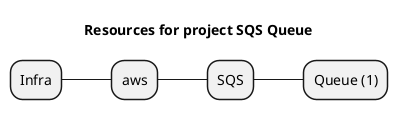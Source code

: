 @startmindmap
title Resources for project SQS Queue
skinparam monochrome true
+ Infra
++ aws
+++ SQS
++++ Queue (1)
@endmindmap